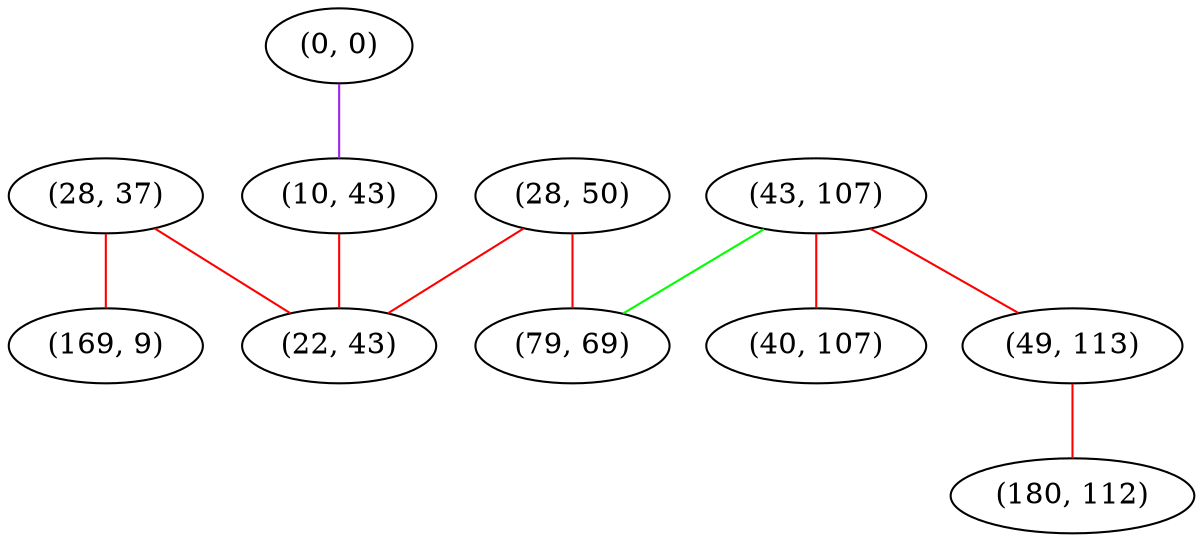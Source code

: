 graph "" {
"(28, 37)";
"(28, 50)";
"(0, 0)";
"(10, 43)";
"(43, 107)";
"(40, 107)";
"(169, 9)";
"(22, 43)";
"(79, 69)";
"(49, 113)";
"(180, 112)";
"(28, 37)" -- "(22, 43)"  [color=red, key=0, weight=1];
"(28, 37)" -- "(169, 9)"  [color=red, key=0, weight=1];
"(28, 50)" -- "(22, 43)"  [color=red, key=0, weight=1];
"(28, 50)" -- "(79, 69)"  [color=red, key=0, weight=1];
"(0, 0)" -- "(10, 43)"  [color=purple, key=0, weight=4];
"(10, 43)" -- "(22, 43)"  [color=red, key=0, weight=1];
"(43, 107)" -- "(40, 107)"  [color=red, key=0, weight=1];
"(43, 107)" -- "(79, 69)"  [color=green, key=0, weight=2];
"(43, 107)" -- "(49, 113)"  [color=red, key=0, weight=1];
"(49, 113)" -- "(180, 112)"  [color=red, key=0, weight=1];
}
